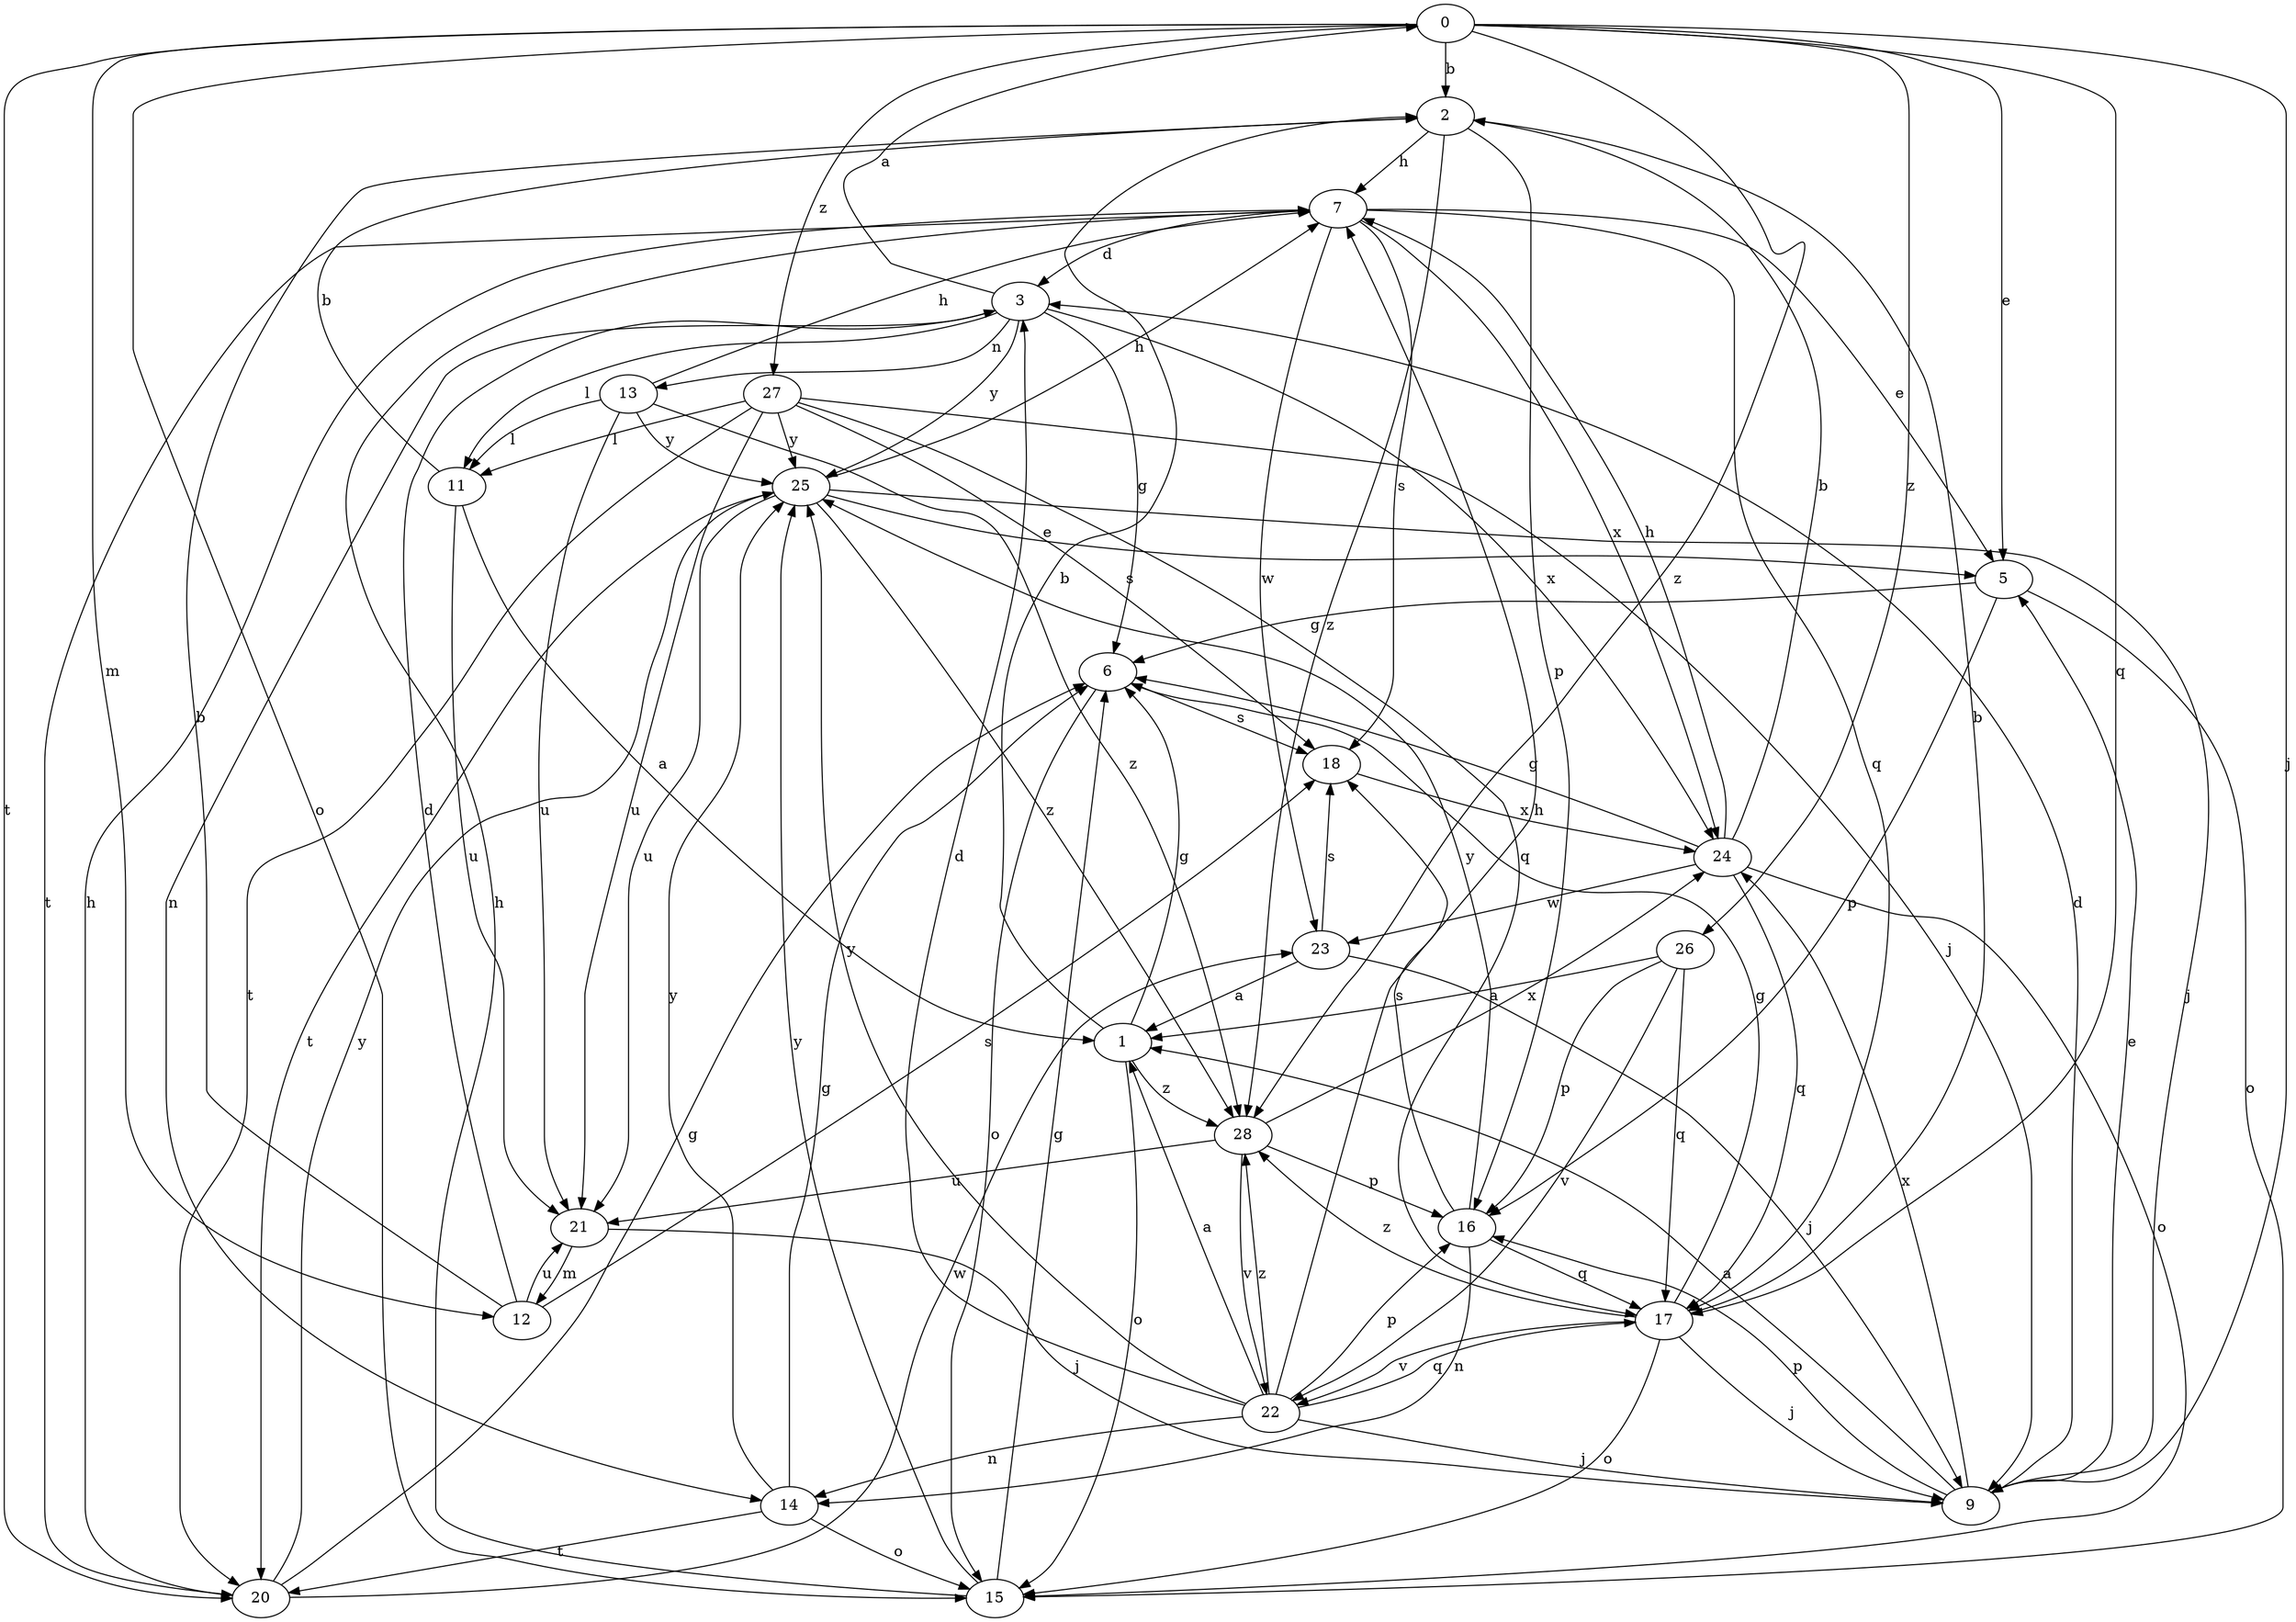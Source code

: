 strict digraph  {
0;
1;
2;
3;
5;
6;
7;
9;
11;
12;
13;
14;
15;
16;
17;
18;
20;
21;
22;
23;
24;
25;
26;
27;
28;
0 -> 2  [label=b];
0 -> 5  [label=e];
0 -> 9  [label=j];
0 -> 12  [label=m];
0 -> 15  [label=o];
0 -> 17  [label=q];
0 -> 20  [label=t];
0 -> 26  [label=z];
0 -> 27  [label=z];
0 -> 28  [label=z];
1 -> 2  [label=b];
1 -> 6  [label=g];
1 -> 15  [label=o];
1 -> 28  [label=z];
2 -> 7  [label=h];
2 -> 16  [label=p];
2 -> 28  [label=z];
3 -> 0  [label=a];
3 -> 6  [label=g];
3 -> 11  [label=l];
3 -> 13  [label=n];
3 -> 14  [label=n];
3 -> 24  [label=x];
3 -> 25  [label=y];
5 -> 6  [label=g];
5 -> 15  [label=o];
5 -> 16  [label=p];
6 -> 15  [label=o];
6 -> 18  [label=s];
7 -> 3  [label=d];
7 -> 5  [label=e];
7 -> 17  [label=q];
7 -> 18  [label=s];
7 -> 20  [label=t];
7 -> 23  [label=w];
7 -> 24  [label=x];
9 -> 1  [label=a];
9 -> 3  [label=d];
9 -> 5  [label=e];
9 -> 16  [label=p];
9 -> 24  [label=x];
11 -> 1  [label=a];
11 -> 2  [label=b];
11 -> 21  [label=u];
12 -> 2  [label=b];
12 -> 3  [label=d];
12 -> 18  [label=s];
12 -> 21  [label=u];
13 -> 7  [label=h];
13 -> 11  [label=l];
13 -> 21  [label=u];
13 -> 25  [label=y];
13 -> 28  [label=z];
14 -> 6  [label=g];
14 -> 15  [label=o];
14 -> 20  [label=t];
14 -> 25  [label=y];
15 -> 6  [label=g];
15 -> 7  [label=h];
15 -> 25  [label=y];
16 -> 14  [label=n];
16 -> 17  [label=q];
16 -> 18  [label=s];
16 -> 25  [label=y];
17 -> 2  [label=b];
17 -> 6  [label=g];
17 -> 9  [label=j];
17 -> 15  [label=o];
17 -> 22  [label=v];
17 -> 28  [label=z];
18 -> 24  [label=x];
20 -> 6  [label=g];
20 -> 7  [label=h];
20 -> 23  [label=w];
20 -> 25  [label=y];
21 -> 9  [label=j];
21 -> 12  [label=m];
22 -> 1  [label=a];
22 -> 3  [label=d];
22 -> 7  [label=h];
22 -> 9  [label=j];
22 -> 14  [label=n];
22 -> 16  [label=p];
22 -> 17  [label=q];
22 -> 25  [label=y];
22 -> 28  [label=z];
23 -> 1  [label=a];
23 -> 9  [label=j];
23 -> 18  [label=s];
24 -> 2  [label=b];
24 -> 6  [label=g];
24 -> 7  [label=h];
24 -> 15  [label=o];
24 -> 17  [label=q];
24 -> 23  [label=w];
25 -> 5  [label=e];
25 -> 7  [label=h];
25 -> 9  [label=j];
25 -> 20  [label=t];
25 -> 21  [label=u];
25 -> 28  [label=z];
26 -> 1  [label=a];
26 -> 16  [label=p];
26 -> 17  [label=q];
26 -> 22  [label=v];
27 -> 9  [label=j];
27 -> 11  [label=l];
27 -> 17  [label=q];
27 -> 18  [label=s];
27 -> 20  [label=t];
27 -> 21  [label=u];
27 -> 25  [label=y];
28 -> 16  [label=p];
28 -> 21  [label=u];
28 -> 22  [label=v];
28 -> 24  [label=x];
}
